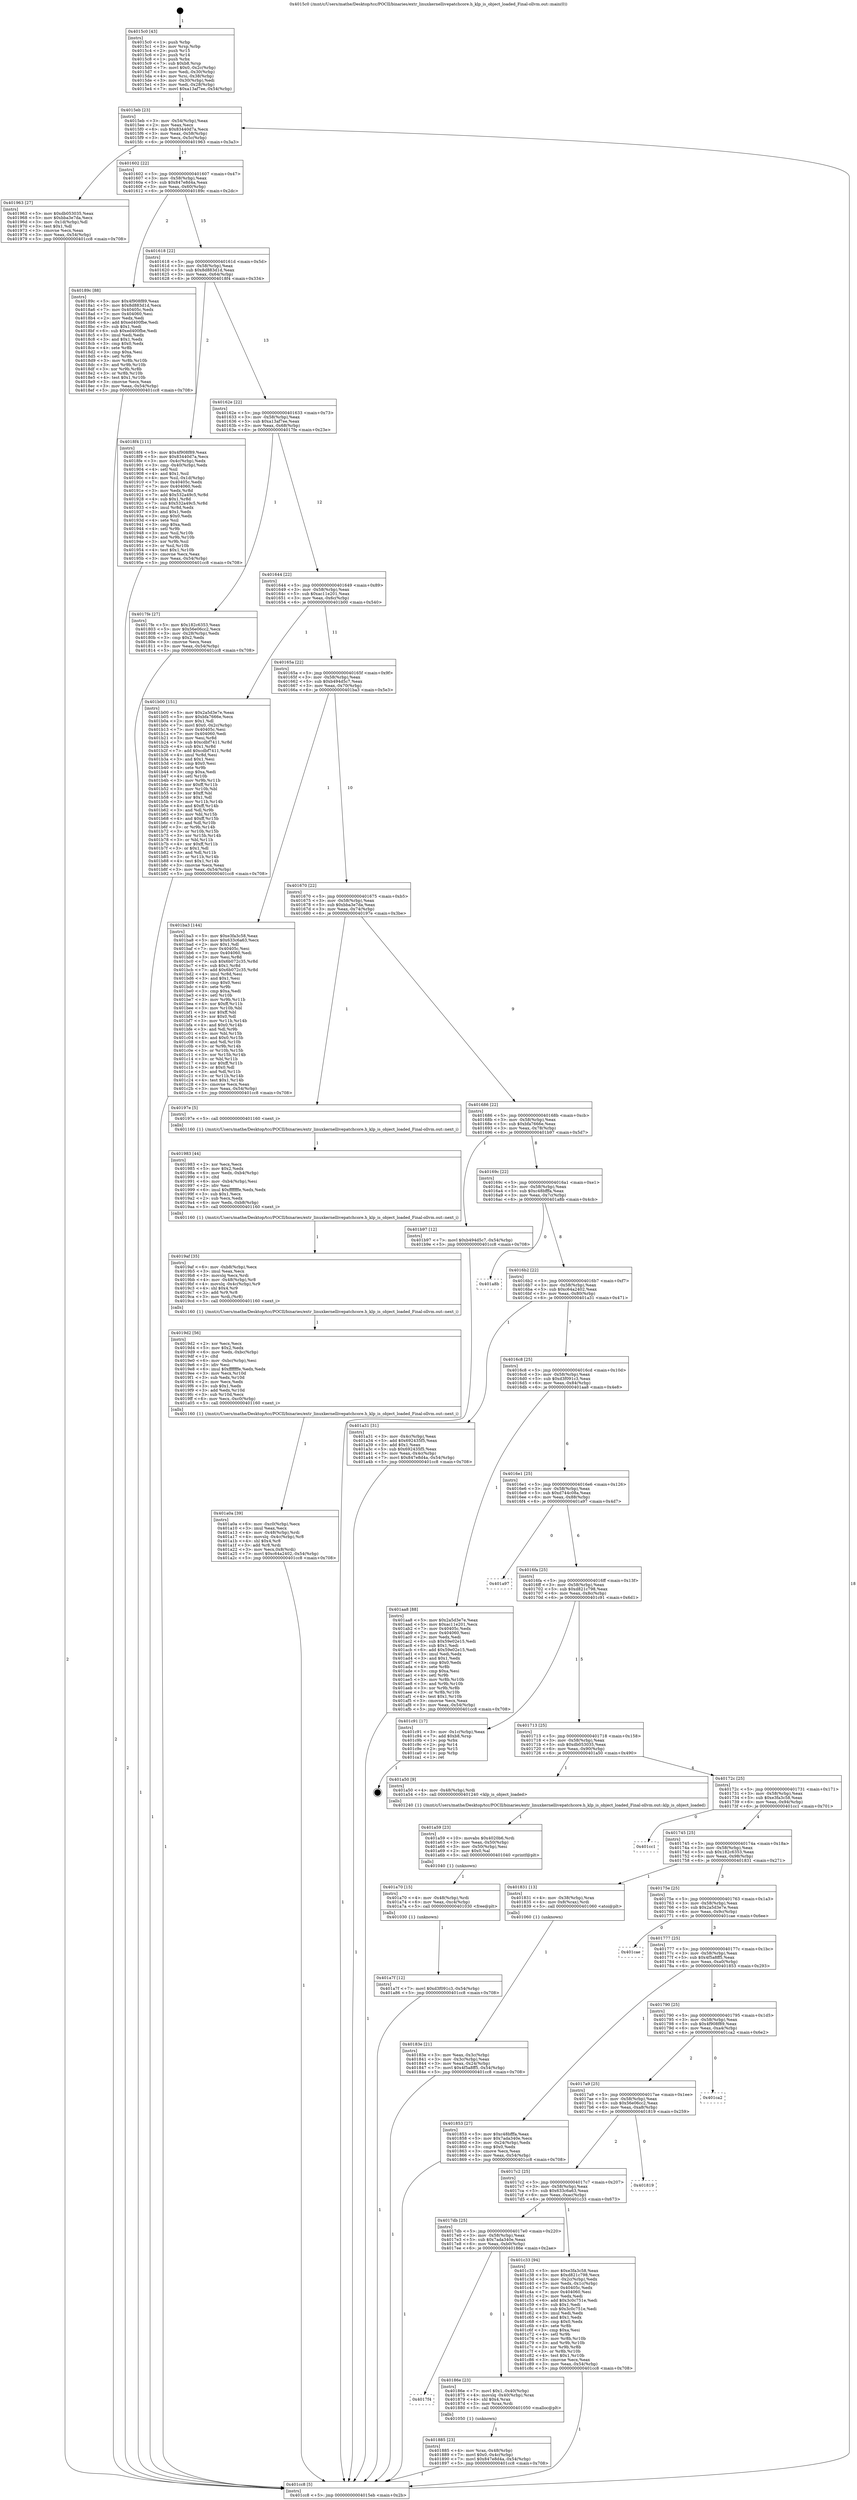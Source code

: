 digraph "0x4015c0" {
  label = "0x4015c0 (/mnt/c/Users/mathe/Desktop/tcc/POCII/binaries/extr_linuxkernellivepatchcore.h_klp_is_object_loaded_Final-ollvm.out::main(0))"
  labelloc = "t"
  node[shape=record]

  Entry [label="",width=0.3,height=0.3,shape=circle,fillcolor=black,style=filled]
  "0x4015eb" [label="{
     0x4015eb [23]\l
     | [instrs]\l
     &nbsp;&nbsp;0x4015eb \<+3\>: mov -0x54(%rbp),%eax\l
     &nbsp;&nbsp;0x4015ee \<+2\>: mov %eax,%ecx\l
     &nbsp;&nbsp;0x4015f0 \<+6\>: sub $0x83440d7a,%ecx\l
     &nbsp;&nbsp;0x4015f6 \<+3\>: mov %eax,-0x58(%rbp)\l
     &nbsp;&nbsp;0x4015f9 \<+3\>: mov %ecx,-0x5c(%rbp)\l
     &nbsp;&nbsp;0x4015fc \<+6\>: je 0000000000401963 \<main+0x3a3\>\l
  }"]
  "0x401963" [label="{
     0x401963 [27]\l
     | [instrs]\l
     &nbsp;&nbsp;0x401963 \<+5\>: mov $0xdb053035,%eax\l
     &nbsp;&nbsp;0x401968 \<+5\>: mov $0xbba3e7da,%ecx\l
     &nbsp;&nbsp;0x40196d \<+3\>: mov -0x1d(%rbp),%dl\l
     &nbsp;&nbsp;0x401970 \<+3\>: test $0x1,%dl\l
     &nbsp;&nbsp;0x401973 \<+3\>: cmovne %ecx,%eax\l
     &nbsp;&nbsp;0x401976 \<+3\>: mov %eax,-0x54(%rbp)\l
     &nbsp;&nbsp;0x401979 \<+5\>: jmp 0000000000401cc8 \<main+0x708\>\l
  }"]
  "0x401602" [label="{
     0x401602 [22]\l
     | [instrs]\l
     &nbsp;&nbsp;0x401602 \<+5\>: jmp 0000000000401607 \<main+0x47\>\l
     &nbsp;&nbsp;0x401607 \<+3\>: mov -0x58(%rbp),%eax\l
     &nbsp;&nbsp;0x40160a \<+5\>: sub $0x847e8d4a,%eax\l
     &nbsp;&nbsp;0x40160f \<+3\>: mov %eax,-0x60(%rbp)\l
     &nbsp;&nbsp;0x401612 \<+6\>: je 000000000040189c \<main+0x2dc\>\l
  }"]
  Exit [label="",width=0.3,height=0.3,shape=circle,fillcolor=black,style=filled,peripheries=2]
  "0x40189c" [label="{
     0x40189c [88]\l
     | [instrs]\l
     &nbsp;&nbsp;0x40189c \<+5\>: mov $0x4f908f89,%eax\l
     &nbsp;&nbsp;0x4018a1 \<+5\>: mov $0x8d883d1d,%ecx\l
     &nbsp;&nbsp;0x4018a6 \<+7\>: mov 0x40405c,%edx\l
     &nbsp;&nbsp;0x4018ad \<+7\>: mov 0x404060,%esi\l
     &nbsp;&nbsp;0x4018b4 \<+2\>: mov %edx,%edi\l
     &nbsp;&nbsp;0x4018b6 \<+6\>: add $0xed400fbe,%edi\l
     &nbsp;&nbsp;0x4018bc \<+3\>: sub $0x1,%edi\l
     &nbsp;&nbsp;0x4018bf \<+6\>: sub $0xed400fbe,%edi\l
     &nbsp;&nbsp;0x4018c5 \<+3\>: imul %edi,%edx\l
     &nbsp;&nbsp;0x4018c8 \<+3\>: and $0x1,%edx\l
     &nbsp;&nbsp;0x4018cb \<+3\>: cmp $0x0,%edx\l
     &nbsp;&nbsp;0x4018ce \<+4\>: sete %r8b\l
     &nbsp;&nbsp;0x4018d2 \<+3\>: cmp $0xa,%esi\l
     &nbsp;&nbsp;0x4018d5 \<+4\>: setl %r9b\l
     &nbsp;&nbsp;0x4018d9 \<+3\>: mov %r8b,%r10b\l
     &nbsp;&nbsp;0x4018dc \<+3\>: and %r9b,%r10b\l
     &nbsp;&nbsp;0x4018df \<+3\>: xor %r9b,%r8b\l
     &nbsp;&nbsp;0x4018e2 \<+3\>: or %r8b,%r10b\l
     &nbsp;&nbsp;0x4018e5 \<+4\>: test $0x1,%r10b\l
     &nbsp;&nbsp;0x4018e9 \<+3\>: cmovne %ecx,%eax\l
     &nbsp;&nbsp;0x4018ec \<+3\>: mov %eax,-0x54(%rbp)\l
     &nbsp;&nbsp;0x4018ef \<+5\>: jmp 0000000000401cc8 \<main+0x708\>\l
  }"]
  "0x401618" [label="{
     0x401618 [22]\l
     | [instrs]\l
     &nbsp;&nbsp;0x401618 \<+5\>: jmp 000000000040161d \<main+0x5d\>\l
     &nbsp;&nbsp;0x40161d \<+3\>: mov -0x58(%rbp),%eax\l
     &nbsp;&nbsp;0x401620 \<+5\>: sub $0x8d883d1d,%eax\l
     &nbsp;&nbsp;0x401625 \<+3\>: mov %eax,-0x64(%rbp)\l
     &nbsp;&nbsp;0x401628 \<+6\>: je 00000000004018f4 \<main+0x334\>\l
  }"]
  "0x401a7f" [label="{
     0x401a7f [12]\l
     | [instrs]\l
     &nbsp;&nbsp;0x401a7f \<+7\>: movl $0xd3f091c3,-0x54(%rbp)\l
     &nbsp;&nbsp;0x401a86 \<+5\>: jmp 0000000000401cc8 \<main+0x708\>\l
  }"]
  "0x4018f4" [label="{
     0x4018f4 [111]\l
     | [instrs]\l
     &nbsp;&nbsp;0x4018f4 \<+5\>: mov $0x4f908f89,%eax\l
     &nbsp;&nbsp;0x4018f9 \<+5\>: mov $0x83440d7a,%ecx\l
     &nbsp;&nbsp;0x4018fe \<+3\>: mov -0x4c(%rbp),%edx\l
     &nbsp;&nbsp;0x401901 \<+3\>: cmp -0x40(%rbp),%edx\l
     &nbsp;&nbsp;0x401904 \<+4\>: setl %sil\l
     &nbsp;&nbsp;0x401908 \<+4\>: and $0x1,%sil\l
     &nbsp;&nbsp;0x40190c \<+4\>: mov %sil,-0x1d(%rbp)\l
     &nbsp;&nbsp;0x401910 \<+7\>: mov 0x40405c,%edx\l
     &nbsp;&nbsp;0x401917 \<+7\>: mov 0x404060,%edi\l
     &nbsp;&nbsp;0x40191e \<+3\>: mov %edx,%r8d\l
     &nbsp;&nbsp;0x401921 \<+7\>: add $0x532a49c5,%r8d\l
     &nbsp;&nbsp;0x401928 \<+4\>: sub $0x1,%r8d\l
     &nbsp;&nbsp;0x40192c \<+7\>: sub $0x532a49c5,%r8d\l
     &nbsp;&nbsp;0x401933 \<+4\>: imul %r8d,%edx\l
     &nbsp;&nbsp;0x401937 \<+3\>: and $0x1,%edx\l
     &nbsp;&nbsp;0x40193a \<+3\>: cmp $0x0,%edx\l
     &nbsp;&nbsp;0x40193d \<+4\>: sete %sil\l
     &nbsp;&nbsp;0x401941 \<+3\>: cmp $0xa,%edi\l
     &nbsp;&nbsp;0x401944 \<+4\>: setl %r9b\l
     &nbsp;&nbsp;0x401948 \<+3\>: mov %sil,%r10b\l
     &nbsp;&nbsp;0x40194b \<+3\>: and %r9b,%r10b\l
     &nbsp;&nbsp;0x40194e \<+3\>: xor %r9b,%sil\l
     &nbsp;&nbsp;0x401951 \<+3\>: or %sil,%r10b\l
     &nbsp;&nbsp;0x401954 \<+4\>: test $0x1,%r10b\l
     &nbsp;&nbsp;0x401958 \<+3\>: cmovne %ecx,%eax\l
     &nbsp;&nbsp;0x40195b \<+3\>: mov %eax,-0x54(%rbp)\l
     &nbsp;&nbsp;0x40195e \<+5\>: jmp 0000000000401cc8 \<main+0x708\>\l
  }"]
  "0x40162e" [label="{
     0x40162e [22]\l
     | [instrs]\l
     &nbsp;&nbsp;0x40162e \<+5\>: jmp 0000000000401633 \<main+0x73\>\l
     &nbsp;&nbsp;0x401633 \<+3\>: mov -0x58(%rbp),%eax\l
     &nbsp;&nbsp;0x401636 \<+5\>: sub $0xa13af7ee,%eax\l
     &nbsp;&nbsp;0x40163b \<+3\>: mov %eax,-0x68(%rbp)\l
     &nbsp;&nbsp;0x40163e \<+6\>: je 00000000004017fe \<main+0x23e\>\l
  }"]
  "0x401a70" [label="{
     0x401a70 [15]\l
     | [instrs]\l
     &nbsp;&nbsp;0x401a70 \<+4\>: mov -0x48(%rbp),%rdi\l
     &nbsp;&nbsp;0x401a74 \<+6\>: mov %eax,-0xc4(%rbp)\l
     &nbsp;&nbsp;0x401a7a \<+5\>: call 0000000000401030 \<free@plt\>\l
     | [calls]\l
     &nbsp;&nbsp;0x401030 \{1\} (unknown)\l
  }"]
  "0x4017fe" [label="{
     0x4017fe [27]\l
     | [instrs]\l
     &nbsp;&nbsp;0x4017fe \<+5\>: mov $0x182c6353,%eax\l
     &nbsp;&nbsp;0x401803 \<+5\>: mov $0x56e06cc2,%ecx\l
     &nbsp;&nbsp;0x401808 \<+3\>: mov -0x28(%rbp),%edx\l
     &nbsp;&nbsp;0x40180b \<+3\>: cmp $0x2,%edx\l
     &nbsp;&nbsp;0x40180e \<+3\>: cmovne %ecx,%eax\l
     &nbsp;&nbsp;0x401811 \<+3\>: mov %eax,-0x54(%rbp)\l
     &nbsp;&nbsp;0x401814 \<+5\>: jmp 0000000000401cc8 \<main+0x708\>\l
  }"]
  "0x401644" [label="{
     0x401644 [22]\l
     | [instrs]\l
     &nbsp;&nbsp;0x401644 \<+5\>: jmp 0000000000401649 \<main+0x89\>\l
     &nbsp;&nbsp;0x401649 \<+3\>: mov -0x58(%rbp),%eax\l
     &nbsp;&nbsp;0x40164c \<+5\>: sub $0xac11e201,%eax\l
     &nbsp;&nbsp;0x401651 \<+3\>: mov %eax,-0x6c(%rbp)\l
     &nbsp;&nbsp;0x401654 \<+6\>: je 0000000000401b00 \<main+0x540\>\l
  }"]
  "0x401cc8" [label="{
     0x401cc8 [5]\l
     | [instrs]\l
     &nbsp;&nbsp;0x401cc8 \<+5\>: jmp 00000000004015eb \<main+0x2b\>\l
  }"]
  "0x4015c0" [label="{
     0x4015c0 [43]\l
     | [instrs]\l
     &nbsp;&nbsp;0x4015c0 \<+1\>: push %rbp\l
     &nbsp;&nbsp;0x4015c1 \<+3\>: mov %rsp,%rbp\l
     &nbsp;&nbsp;0x4015c4 \<+2\>: push %r15\l
     &nbsp;&nbsp;0x4015c6 \<+2\>: push %r14\l
     &nbsp;&nbsp;0x4015c8 \<+1\>: push %rbx\l
     &nbsp;&nbsp;0x4015c9 \<+7\>: sub $0xb8,%rsp\l
     &nbsp;&nbsp;0x4015d0 \<+7\>: movl $0x0,-0x2c(%rbp)\l
     &nbsp;&nbsp;0x4015d7 \<+3\>: mov %edi,-0x30(%rbp)\l
     &nbsp;&nbsp;0x4015da \<+4\>: mov %rsi,-0x38(%rbp)\l
     &nbsp;&nbsp;0x4015de \<+3\>: mov -0x30(%rbp),%edi\l
     &nbsp;&nbsp;0x4015e1 \<+3\>: mov %edi,-0x28(%rbp)\l
     &nbsp;&nbsp;0x4015e4 \<+7\>: movl $0xa13af7ee,-0x54(%rbp)\l
  }"]
  "0x401a59" [label="{
     0x401a59 [23]\l
     | [instrs]\l
     &nbsp;&nbsp;0x401a59 \<+10\>: movabs $0x4020b6,%rdi\l
     &nbsp;&nbsp;0x401a63 \<+3\>: mov %eax,-0x50(%rbp)\l
     &nbsp;&nbsp;0x401a66 \<+3\>: mov -0x50(%rbp),%esi\l
     &nbsp;&nbsp;0x401a69 \<+2\>: mov $0x0,%al\l
     &nbsp;&nbsp;0x401a6b \<+5\>: call 0000000000401040 \<printf@plt\>\l
     | [calls]\l
     &nbsp;&nbsp;0x401040 \{1\} (unknown)\l
  }"]
  "0x401b00" [label="{
     0x401b00 [151]\l
     | [instrs]\l
     &nbsp;&nbsp;0x401b00 \<+5\>: mov $0x2a5d3e7e,%eax\l
     &nbsp;&nbsp;0x401b05 \<+5\>: mov $0xbfa7666e,%ecx\l
     &nbsp;&nbsp;0x401b0a \<+2\>: mov $0x1,%dl\l
     &nbsp;&nbsp;0x401b0c \<+7\>: movl $0x0,-0x2c(%rbp)\l
     &nbsp;&nbsp;0x401b13 \<+7\>: mov 0x40405c,%esi\l
     &nbsp;&nbsp;0x401b1a \<+7\>: mov 0x404060,%edi\l
     &nbsp;&nbsp;0x401b21 \<+3\>: mov %esi,%r8d\l
     &nbsp;&nbsp;0x401b24 \<+7\>: sub $0xcdbf7411,%r8d\l
     &nbsp;&nbsp;0x401b2b \<+4\>: sub $0x1,%r8d\l
     &nbsp;&nbsp;0x401b2f \<+7\>: add $0xcdbf7411,%r8d\l
     &nbsp;&nbsp;0x401b36 \<+4\>: imul %r8d,%esi\l
     &nbsp;&nbsp;0x401b3a \<+3\>: and $0x1,%esi\l
     &nbsp;&nbsp;0x401b3d \<+3\>: cmp $0x0,%esi\l
     &nbsp;&nbsp;0x401b40 \<+4\>: sete %r9b\l
     &nbsp;&nbsp;0x401b44 \<+3\>: cmp $0xa,%edi\l
     &nbsp;&nbsp;0x401b47 \<+4\>: setl %r10b\l
     &nbsp;&nbsp;0x401b4b \<+3\>: mov %r9b,%r11b\l
     &nbsp;&nbsp;0x401b4e \<+4\>: xor $0xff,%r11b\l
     &nbsp;&nbsp;0x401b52 \<+3\>: mov %r10b,%bl\l
     &nbsp;&nbsp;0x401b55 \<+3\>: xor $0xff,%bl\l
     &nbsp;&nbsp;0x401b58 \<+3\>: xor $0x1,%dl\l
     &nbsp;&nbsp;0x401b5b \<+3\>: mov %r11b,%r14b\l
     &nbsp;&nbsp;0x401b5e \<+4\>: and $0xff,%r14b\l
     &nbsp;&nbsp;0x401b62 \<+3\>: and %dl,%r9b\l
     &nbsp;&nbsp;0x401b65 \<+3\>: mov %bl,%r15b\l
     &nbsp;&nbsp;0x401b68 \<+4\>: and $0xff,%r15b\l
     &nbsp;&nbsp;0x401b6c \<+3\>: and %dl,%r10b\l
     &nbsp;&nbsp;0x401b6f \<+3\>: or %r9b,%r14b\l
     &nbsp;&nbsp;0x401b72 \<+3\>: or %r10b,%r15b\l
     &nbsp;&nbsp;0x401b75 \<+3\>: xor %r15b,%r14b\l
     &nbsp;&nbsp;0x401b78 \<+3\>: or %bl,%r11b\l
     &nbsp;&nbsp;0x401b7b \<+4\>: xor $0xff,%r11b\l
     &nbsp;&nbsp;0x401b7f \<+3\>: or $0x1,%dl\l
     &nbsp;&nbsp;0x401b82 \<+3\>: and %dl,%r11b\l
     &nbsp;&nbsp;0x401b85 \<+3\>: or %r11b,%r14b\l
     &nbsp;&nbsp;0x401b88 \<+4\>: test $0x1,%r14b\l
     &nbsp;&nbsp;0x401b8c \<+3\>: cmovne %ecx,%eax\l
     &nbsp;&nbsp;0x401b8f \<+3\>: mov %eax,-0x54(%rbp)\l
     &nbsp;&nbsp;0x401b92 \<+5\>: jmp 0000000000401cc8 \<main+0x708\>\l
  }"]
  "0x40165a" [label="{
     0x40165a [22]\l
     | [instrs]\l
     &nbsp;&nbsp;0x40165a \<+5\>: jmp 000000000040165f \<main+0x9f\>\l
     &nbsp;&nbsp;0x40165f \<+3\>: mov -0x58(%rbp),%eax\l
     &nbsp;&nbsp;0x401662 \<+5\>: sub $0xb494d5c7,%eax\l
     &nbsp;&nbsp;0x401667 \<+3\>: mov %eax,-0x70(%rbp)\l
     &nbsp;&nbsp;0x40166a \<+6\>: je 0000000000401ba3 \<main+0x5e3\>\l
  }"]
  "0x401a0a" [label="{
     0x401a0a [39]\l
     | [instrs]\l
     &nbsp;&nbsp;0x401a0a \<+6\>: mov -0xc0(%rbp),%ecx\l
     &nbsp;&nbsp;0x401a10 \<+3\>: imul %eax,%ecx\l
     &nbsp;&nbsp;0x401a13 \<+4\>: mov -0x48(%rbp),%rdi\l
     &nbsp;&nbsp;0x401a17 \<+4\>: movslq -0x4c(%rbp),%r8\l
     &nbsp;&nbsp;0x401a1b \<+4\>: shl $0x4,%r8\l
     &nbsp;&nbsp;0x401a1f \<+3\>: add %r8,%rdi\l
     &nbsp;&nbsp;0x401a22 \<+3\>: mov %ecx,0x8(%rdi)\l
     &nbsp;&nbsp;0x401a25 \<+7\>: movl $0xc64a2402,-0x54(%rbp)\l
     &nbsp;&nbsp;0x401a2c \<+5\>: jmp 0000000000401cc8 \<main+0x708\>\l
  }"]
  "0x401ba3" [label="{
     0x401ba3 [144]\l
     | [instrs]\l
     &nbsp;&nbsp;0x401ba3 \<+5\>: mov $0xe3fa3c58,%eax\l
     &nbsp;&nbsp;0x401ba8 \<+5\>: mov $0x633c6a63,%ecx\l
     &nbsp;&nbsp;0x401bad \<+2\>: mov $0x1,%dl\l
     &nbsp;&nbsp;0x401baf \<+7\>: mov 0x40405c,%esi\l
     &nbsp;&nbsp;0x401bb6 \<+7\>: mov 0x404060,%edi\l
     &nbsp;&nbsp;0x401bbd \<+3\>: mov %esi,%r8d\l
     &nbsp;&nbsp;0x401bc0 \<+7\>: sub $0x6b072c35,%r8d\l
     &nbsp;&nbsp;0x401bc7 \<+4\>: sub $0x1,%r8d\l
     &nbsp;&nbsp;0x401bcb \<+7\>: add $0x6b072c35,%r8d\l
     &nbsp;&nbsp;0x401bd2 \<+4\>: imul %r8d,%esi\l
     &nbsp;&nbsp;0x401bd6 \<+3\>: and $0x1,%esi\l
     &nbsp;&nbsp;0x401bd9 \<+3\>: cmp $0x0,%esi\l
     &nbsp;&nbsp;0x401bdc \<+4\>: sete %r9b\l
     &nbsp;&nbsp;0x401be0 \<+3\>: cmp $0xa,%edi\l
     &nbsp;&nbsp;0x401be3 \<+4\>: setl %r10b\l
     &nbsp;&nbsp;0x401be7 \<+3\>: mov %r9b,%r11b\l
     &nbsp;&nbsp;0x401bea \<+4\>: xor $0xff,%r11b\l
     &nbsp;&nbsp;0x401bee \<+3\>: mov %r10b,%bl\l
     &nbsp;&nbsp;0x401bf1 \<+3\>: xor $0xff,%bl\l
     &nbsp;&nbsp;0x401bf4 \<+3\>: xor $0x0,%dl\l
     &nbsp;&nbsp;0x401bf7 \<+3\>: mov %r11b,%r14b\l
     &nbsp;&nbsp;0x401bfa \<+4\>: and $0x0,%r14b\l
     &nbsp;&nbsp;0x401bfe \<+3\>: and %dl,%r9b\l
     &nbsp;&nbsp;0x401c01 \<+3\>: mov %bl,%r15b\l
     &nbsp;&nbsp;0x401c04 \<+4\>: and $0x0,%r15b\l
     &nbsp;&nbsp;0x401c08 \<+3\>: and %dl,%r10b\l
     &nbsp;&nbsp;0x401c0b \<+3\>: or %r9b,%r14b\l
     &nbsp;&nbsp;0x401c0e \<+3\>: or %r10b,%r15b\l
     &nbsp;&nbsp;0x401c11 \<+3\>: xor %r15b,%r14b\l
     &nbsp;&nbsp;0x401c14 \<+3\>: or %bl,%r11b\l
     &nbsp;&nbsp;0x401c17 \<+4\>: xor $0xff,%r11b\l
     &nbsp;&nbsp;0x401c1b \<+3\>: or $0x0,%dl\l
     &nbsp;&nbsp;0x401c1e \<+3\>: and %dl,%r11b\l
     &nbsp;&nbsp;0x401c21 \<+3\>: or %r11b,%r14b\l
     &nbsp;&nbsp;0x401c24 \<+4\>: test $0x1,%r14b\l
     &nbsp;&nbsp;0x401c28 \<+3\>: cmovne %ecx,%eax\l
     &nbsp;&nbsp;0x401c2b \<+3\>: mov %eax,-0x54(%rbp)\l
     &nbsp;&nbsp;0x401c2e \<+5\>: jmp 0000000000401cc8 \<main+0x708\>\l
  }"]
  "0x401670" [label="{
     0x401670 [22]\l
     | [instrs]\l
     &nbsp;&nbsp;0x401670 \<+5\>: jmp 0000000000401675 \<main+0xb5\>\l
     &nbsp;&nbsp;0x401675 \<+3\>: mov -0x58(%rbp),%eax\l
     &nbsp;&nbsp;0x401678 \<+5\>: sub $0xbba3e7da,%eax\l
     &nbsp;&nbsp;0x40167d \<+3\>: mov %eax,-0x74(%rbp)\l
     &nbsp;&nbsp;0x401680 \<+6\>: je 000000000040197e \<main+0x3be\>\l
  }"]
  "0x4019d2" [label="{
     0x4019d2 [56]\l
     | [instrs]\l
     &nbsp;&nbsp;0x4019d2 \<+2\>: xor %ecx,%ecx\l
     &nbsp;&nbsp;0x4019d4 \<+5\>: mov $0x2,%edx\l
     &nbsp;&nbsp;0x4019d9 \<+6\>: mov %edx,-0xbc(%rbp)\l
     &nbsp;&nbsp;0x4019df \<+1\>: cltd\l
     &nbsp;&nbsp;0x4019e0 \<+6\>: mov -0xbc(%rbp),%esi\l
     &nbsp;&nbsp;0x4019e6 \<+2\>: idiv %esi\l
     &nbsp;&nbsp;0x4019e8 \<+6\>: imul $0xfffffffe,%edx,%edx\l
     &nbsp;&nbsp;0x4019ee \<+3\>: mov %ecx,%r10d\l
     &nbsp;&nbsp;0x4019f1 \<+3\>: sub %edx,%r10d\l
     &nbsp;&nbsp;0x4019f4 \<+2\>: mov %ecx,%edx\l
     &nbsp;&nbsp;0x4019f6 \<+3\>: sub $0x1,%edx\l
     &nbsp;&nbsp;0x4019f9 \<+3\>: add %edx,%r10d\l
     &nbsp;&nbsp;0x4019fc \<+3\>: sub %r10d,%ecx\l
     &nbsp;&nbsp;0x4019ff \<+6\>: mov %ecx,-0xc0(%rbp)\l
     &nbsp;&nbsp;0x401a05 \<+5\>: call 0000000000401160 \<next_i\>\l
     | [calls]\l
     &nbsp;&nbsp;0x401160 \{1\} (/mnt/c/Users/mathe/Desktop/tcc/POCII/binaries/extr_linuxkernellivepatchcore.h_klp_is_object_loaded_Final-ollvm.out::next_i)\l
  }"]
  "0x40197e" [label="{
     0x40197e [5]\l
     | [instrs]\l
     &nbsp;&nbsp;0x40197e \<+5\>: call 0000000000401160 \<next_i\>\l
     | [calls]\l
     &nbsp;&nbsp;0x401160 \{1\} (/mnt/c/Users/mathe/Desktop/tcc/POCII/binaries/extr_linuxkernellivepatchcore.h_klp_is_object_loaded_Final-ollvm.out::next_i)\l
  }"]
  "0x401686" [label="{
     0x401686 [22]\l
     | [instrs]\l
     &nbsp;&nbsp;0x401686 \<+5\>: jmp 000000000040168b \<main+0xcb\>\l
     &nbsp;&nbsp;0x40168b \<+3\>: mov -0x58(%rbp),%eax\l
     &nbsp;&nbsp;0x40168e \<+5\>: sub $0xbfa7666e,%eax\l
     &nbsp;&nbsp;0x401693 \<+3\>: mov %eax,-0x78(%rbp)\l
     &nbsp;&nbsp;0x401696 \<+6\>: je 0000000000401b97 \<main+0x5d7\>\l
  }"]
  "0x4019af" [label="{
     0x4019af [35]\l
     | [instrs]\l
     &nbsp;&nbsp;0x4019af \<+6\>: mov -0xb8(%rbp),%ecx\l
     &nbsp;&nbsp;0x4019b5 \<+3\>: imul %eax,%ecx\l
     &nbsp;&nbsp;0x4019b8 \<+3\>: movslq %ecx,%rdi\l
     &nbsp;&nbsp;0x4019bb \<+4\>: mov -0x48(%rbp),%r8\l
     &nbsp;&nbsp;0x4019bf \<+4\>: movslq -0x4c(%rbp),%r9\l
     &nbsp;&nbsp;0x4019c3 \<+4\>: shl $0x4,%r9\l
     &nbsp;&nbsp;0x4019c7 \<+3\>: add %r9,%r8\l
     &nbsp;&nbsp;0x4019ca \<+3\>: mov %rdi,(%r8)\l
     &nbsp;&nbsp;0x4019cd \<+5\>: call 0000000000401160 \<next_i\>\l
     | [calls]\l
     &nbsp;&nbsp;0x401160 \{1\} (/mnt/c/Users/mathe/Desktop/tcc/POCII/binaries/extr_linuxkernellivepatchcore.h_klp_is_object_loaded_Final-ollvm.out::next_i)\l
  }"]
  "0x401b97" [label="{
     0x401b97 [12]\l
     | [instrs]\l
     &nbsp;&nbsp;0x401b97 \<+7\>: movl $0xb494d5c7,-0x54(%rbp)\l
     &nbsp;&nbsp;0x401b9e \<+5\>: jmp 0000000000401cc8 \<main+0x708\>\l
  }"]
  "0x40169c" [label="{
     0x40169c [22]\l
     | [instrs]\l
     &nbsp;&nbsp;0x40169c \<+5\>: jmp 00000000004016a1 \<main+0xe1\>\l
     &nbsp;&nbsp;0x4016a1 \<+3\>: mov -0x58(%rbp),%eax\l
     &nbsp;&nbsp;0x4016a4 \<+5\>: sub $0xc48bfffa,%eax\l
     &nbsp;&nbsp;0x4016a9 \<+3\>: mov %eax,-0x7c(%rbp)\l
     &nbsp;&nbsp;0x4016ac \<+6\>: je 0000000000401a8b \<main+0x4cb\>\l
  }"]
  "0x401983" [label="{
     0x401983 [44]\l
     | [instrs]\l
     &nbsp;&nbsp;0x401983 \<+2\>: xor %ecx,%ecx\l
     &nbsp;&nbsp;0x401985 \<+5\>: mov $0x2,%edx\l
     &nbsp;&nbsp;0x40198a \<+6\>: mov %edx,-0xb4(%rbp)\l
     &nbsp;&nbsp;0x401990 \<+1\>: cltd\l
     &nbsp;&nbsp;0x401991 \<+6\>: mov -0xb4(%rbp),%esi\l
     &nbsp;&nbsp;0x401997 \<+2\>: idiv %esi\l
     &nbsp;&nbsp;0x401999 \<+6\>: imul $0xfffffffe,%edx,%edx\l
     &nbsp;&nbsp;0x40199f \<+3\>: sub $0x1,%ecx\l
     &nbsp;&nbsp;0x4019a2 \<+2\>: sub %ecx,%edx\l
     &nbsp;&nbsp;0x4019a4 \<+6\>: mov %edx,-0xb8(%rbp)\l
     &nbsp;&nbsp;0x4019aa \<+5\>: call 0000000000401160 \<next_i\>\l
     | [calls]\l
     &nbsp;&nbsp;0x401160 \{1\} (/mnt/c/Users/mathe/Desktop/tcc/POCII/binaries/extr_linuxkernellivepatchcore.h_klp_is_object_loaded_Final-ollvm.out::next_i)\l
  }"]
  "0x401a8b" [label="{
     0x401a8b\l
  }", style=dashed]
  "0x4016b2" [label="{
     0x4016b2 [22]\l
     | [instrs]\l
     &nbsp;&nbsp;0x4016b2 \<+5\>: jmp 00000000004016b7 \<main+0xf7\>\l
     &nbsp;&nbsp;0x4016b7 \<+3\>: mov -0x58(%rbp),%eax\l
     &nbsp;&nbsp;0x4016ba \<+5\>: sub $0xc64a2402,%eax\l
     &nbsp;&nbsp;0x4016bf \<+3\>: mov %eax,-0x80(%rbp)\l
     &nbsp;&nbsp;0x4016c2 \<+6\>: je 0000000000401a31 \<main+0x471\>\l
  }"]
  "0x401885" [label="{
     0x401885 [23]\l
     | [instrs]\l
     &nbsp;&nbsp;0x401885 \<+4\>: mov %rax,-0x48(%rbp)\l
     &nbsp;&nbsp;0x401889 \<+7\>: movl $0x0,-0x4c(%rbp)\l
     &nbsp;&nbsp;0x401890 \<+7\>: movl $0x847e8d4a,-0x54(%rbp)\l
     &nbsp;&nbsp;0x401897 \<+5\>: jmp 0000000000401cc8 \<main+0x708\>\l
  }"]
  "0x401a31" [label="{
     0x401a31 [31]\l
     | [instrs]\l
     &nbsp;&nbsp;0x401a31 \<+3\>: mov -0x4c(%rbp),%eax\l
     &nbsp;&nbsp;0x401a34 \<+5\>: add $0x692435f5,%eax\l
     &nbsp;&nbsp;0x401a39 \<+3\>: add $0x1,%eax\l
     &nbsp;&nbsp;0x401a3c \<+5\>: sub $0x692435f5,%eax\l
     &nbsp;&nbsp;0x401a41 \<+3\>: mov %eax,-0x4c(%rbp)\l
     &nbsp;&nbsp;0x401a44 \<+7\>: movl $0x847e8d4a,-0x54(%rbp)\l
     &nbsp;&nbsp;0x401a4b \<+5\>: jmp 0000000000401cc8 \<main+0x708\>\l
  }"]
  "0x4016c8" [label="{
     0x4016c8 [25]\l
     | [instrs]\l
     &nbsp;&nbsp;0x4016c8 \<+5\>: jmp 00000000004016cd \<main+0x10d\>\l
     &nbsp;&nbsp;0x4016cd \<+3\>: mov -0x58(%rbp),%eax\l
     &nbsp;&nbsp;0x4016d0 \<+5\>: sub $0xd3f091c3,%eax\l
     &nbsp;&nbsp;0x4016d5 \<+6\>: mov %eax,-0x84(%rbp)\l
     &nbsp;&nbsp;0x4016db \<+6\>: je 0000000000401aa8 \<main+0x4e8\>\l
  }"]
  "0x4017f4" [label="{
     0x4017f4\l
  }", style=dashed]
  "0x401aa8" [label="{
     0x401aa8 [88]\l
     | [instrs]\l
     &nbsp;&nbsp;0x401aa8 \<+5\>: mov $0x2a5d3e7e,%eax\l
     &nbsp;&nbsp;0x401aad \<+5\>: mov $0xac11e201,%ecx\l
     &nbsp;&nbsp;0x401ab2 \<+7\>: mov 0x40405c,%edx\l
     &nbsp;&nbsp;0x401ab9 \<+7\>: mov 0x404060,%esi\l
     &nbsp;&nbsp;0x401ac0 \<+2\>: mov %edx,%edi\l
     &nbsp;&nbsp;0x401ac2 \<+6\>: sub $0x59e02e15,%edi\l
     &nbsp;&nbsp;0x401ac8 \<+3\>: sub $0x1,%edi\l
     &nbsp;&nbsp;0x401acb \<+6\>: add $0x59e02e15,%edi\l
     &nbsp;&nbsp;0x401ad1 \<+3\>: imul %edi,%edx\l
     &nbsp;&nbsp;0x401ad4 \<+3\>: and $0x1,%edx\l
     &nbsp;&nbsp;0x401ad7 \<+3\>: cmp $0x0,%edx\l
     &nbsp;&nbsp;0x401ada \<+4\>: sete %r8b\l
     &nbsp;&nbsp;0x401ade \<+3\>: cmp $0xa,%esi\l
     &nbsp;&nbsp;0x401ae1 \<+4\>: setl %r9b\l
     &nbsp;&nbsp;0x401ae5 \<+3\>: mov %r8b,%r10b\l
     &nbsp;&nbsp;0x401ae8 \<+3\>: and %r9b,%r10b\l
     &nbsp;&nbsp;0x401aeb \<+3\>: xor %r9b,%r8b\l
     &nbsp;&nbsp;0x401aee \<+3\>: or %r8b,%r10b\l
     &nbsp;&nbsp;0x401af1 \<+4\>: test $0x1,%r10b\l
     &nbsp;&nbsp;0x401af5 \<+3\>: cmovne %ecx,%eax\l
     &nbsp;&nbsp;0x401af8 \<+3\>: mov %eax,-0x54(%rbp)\l
     &nbsp;&nbsp;0x401afb \<+5\>: jmp 0000000000401cc8 \<main+0x708\>\l
  }"]
  "0x4016e1" [label="{
     0x4016e1 [25]\l
     | [instrs]\l
     &nbsp;&nbsp;0x4016e1 \<+5\>: jmp 00000000004016e6 \<main+0x126\>\l
     &nbsp;&nbsp;0x4016e6 \<+3\>: mov -0x58(%rbp),%eax\l
     &nbsp;&nbsp;0x4016e9 \<+5\>: sub $0xd744c08a,%eax\l
     &nbsp;&nbsp;0x4016ee \<+6\>: mov %eax,-0x88(%rbp)\l
     &nbsp;&nbsp;0x4016f4 \<+6\>: je 0000000000401a97 \<main+0x4d7\>\l
  }"]
  "0x40186e" [label="{
     0x40186e [23]\l
     | [instrs]\l
     &nbsp;&nbsp;0x40186e \<+7\>: movl $0x1,-0x40(%rbp)\l
     &nbsp;&nbsp;0x401875 \<+4\>: movslq -0x40(%rbp),%rax\l
     &nbsp;&nbsp;0x401879 \<+4\>: shl $0x4,%rax\l
     &nbsp;&nbsp;0x40187d \<+3\>: mov %rax,%rdi\l
     &nbsp;&nbsp;0x401880 \<+5\>: call 0000000000401050 \<malloc@plt\>\l
     | [calls]\l
     &nbsp;&nbsp;0x401050 \{1\} (unknown)\l
  }"]
  "0x401a97" [label="{
     0x401a97\l
  }", style=dashed]
  "0x4016fa" [label="{
     0x4016fa [25]\l
     | [instrs]\l
     &nbsp;&nbsp;0x4016fa \<+5\>: jmp 00000000004016ff \<main+0x13f\>\l
     &nbsp;&nbsp;0x4016ff \<+3\>: mov -0x58(%rbp),%eax\l
     &nbsp;&nbsp;0x401702 \<+5\>: sub $0xd821c798,%eax\l
     &nbsp;&nbsp;0x401707 \<+6\>: mov %eax,-0x8c(%rbp)\l
     &nbsp;&nbsp;0x40170d \<+6\>: je 0000000000401c91 \<main+0x6d1\>\l
  }"]
  "0x4017db" [label="{
     0x4017db [25]\l
     | [instrs]\l
     &nbsp;&nbsp;0x4017db \<+5\>: jmp 00000000004017e0 \<main+0x220\>\l
     &nbsp;&nbsp;0x4017e0 \<+3\>: mov -0x58(%rbp),%eax\l
     &nbsp;&nbsp;0x4017e3 \<+5\>: sub $0x7ada340e,%eax\l
     &nbsp;&nbsp;0x4017e8 \<+6\>: mov %eax,-0xb0(%rbp)\l
     &nbsp;&nbsp;0x4017ee \<+6\>: je 000000000040186e \<main+0x2ae\>\l
  }"]
  "0x401c91" [label="{
     0x401c91 [17]\l
     | [instrs]\l
     &nbsp;&nbsp;0x401c91 \<+3\>: mov -0x1c(%rbp),%eax\l
     &nbsp;&nbsp;0x401c94 \<+7\>: add $0xb8,%rsp\l
     &nbsp;&nbsp;0x401c9b \<+1\>: pop %rbx\l
     &nbsp;&nbsp;0x401c9c \<+2\>: pop %r14\l
     &nbsp;&nbsp;0x401c9e \<+2\>: pop %r15\l
     &nbsp;&nbsp;0x401ca0 \<+1\>: pop %rbp\l
     &nbsp;&nbsp;0x401ca1 \<+1\>: ret\l
  }"]
  "0x401713" [label="{
     0x401713 [25]\l
     | [instrs]\l
     &nbsp;&nbsp;0x401713 \<+5\>: jmp 0000000000401718 \<main+0x158\>\l
     &nbsp;&nbsp;0x401718 \<+3\>: mov -0x58(%rbp),%eax\l
     &nbsp;&nbsp;0x40171b \<+5\>: sub $0xdb053035,%eax\l
     &nbsp;&nbsp;0x401720 \<+6\>: mov %eax,-0x90(%rbp)\l
     &nbsp;&nbsp;0x401726 \<+6\>: je 0000000000401a50 \<main+0x490\>\l
  }"]
  "0x401c33" [label="{
     0x401c33 [94]\l
     | [instrs]\l
     &nbsp;&nbsp;0x401c33 \<+5\>: mov $0xe3fa3c58,%eax\l
     &nbsp;&nbsp;0x401c38 \<+5\>: mov $0xd821c798,%ecx\l
     &nbsp;&nbsp;0x401c3d \<+3\>: mov -0x2c(%rbp),%edx\l
     &nbsp;&nbsp;0x401c40 \<+3\>: mov %edx,-0x1c(%rbp)\l
     &nbsp;&nbsp;0x401c43 \<+7\>: mov 0x40405c,%edx\l
     &nbsp;&nbsp;0x401c4a \<+7\>: mov 0x404060,%esi\l
     &nbsp;&nbsp;0x401c51 \<+2\>: mov %edx,%edi\l
     &nbsp;&nbsp;0x401c53 \<+6\>: add $0x3c0c751e,%edi\l
     &nbsp;&nbsp;0x401c59 \<+3\>: sub $0x1,%edi\l
     &nbsp;&nbsp;0x401c5c \<+6\>: sub $0x3c0c751e,%edi\l
     &nbsp;&nbsp;0x401c62 \<+3\>: imul %edi,%edx\l
     &nbsp;&nbsp;0x401c65 \<+3\>: and $0x1,%edx\l
     &nbsp;&nbsp;0x401c68 \<+3\>: cmp $0x0,%edx\l
     &nbsp;&nbsp;0x401c6b \<+4\>: sete %r8b\l
     &nbsp;&nbsp;0x401c6f \<+3\>: cmp $0xa,%esi\l
     &nbsp;&nbsp;0x401c72 \<+4\>: setl %r9b\l
     &nbsp;&nbsp;0x401c76 \<+3\>: mov %r8b,%r10b\l
     &nbsp;&nbsp;0x401c79 \<+3\>: and %r9b,%r10b\l
     &nbsp;&nbsp;0x401c7c \<+3\>: xor %r9b,%r8b\l
     &nbsp;&nbsp;0x401c7f \<+3\>: or %r8b,%r10b\l
     &nbsp;&nbsp;0x401c82 \<+4\>: test $0x1,%r10b\l
     &nbsp;&nbsp;0x401c86 \<+3\>: cmovne %ecx,%eax\l
     &nbsp;&nbsp;0x401c89 \<+3\>: mov %eax,-0x54(%rbp)\l
     &nbsp;&nbsp;0x401c8c \<+5\>: jmp 0000000000401cc8 \<main+0x708\>\l
  }"]
  "0x401a50" [label="{
     0x401a50 [9]\l
     | [instrs]\l
     &nbsp;&nbsp;0x401a50 \<+4\>: mov -0x48(%rbp),%rdi\l
     &nbsp;&nbsp;0x401a54 \<+5\>: call 0000000000401240 \<klp_is_object_loaded\>\l
     | [calls]\l
     &nbsp;&nbsp;0x401240 \{1\} (/mnt/c/Users/mathe/Desktop/tcc/POCII/binaries/extr_linuxkernellivepatchcore.h_klp_is_object_loaded_Final-ollvm.out::klp_is_object_loaded)\l
  }"]
  "0x40172c" [label="{
     0x40172c [25]\l
     | [instrs]\l
     &nbsp;&nbsp;0x40172c \<+5\>: jmp 0000000000401731 \<main+0x171\>\l
     &nbsp;&nbsp;0x401731 \<+3\>: mov -0x58(%rbp),%eax\l
     &nbsp;&nbsp;0x401734 \<+5\>: sub $0xe3fa3c58,%eax\l
     &nbsp;&nbsp;0x401739 \<+6\>: mov %eax,-0x94(%rbp)\l
     &nbsp;&nbsp;0x40173f \<+6\>: je 0000000000401cc1 \<main+0x701\>\l
  }"]
  "0x4017c2" [label="{
     0x4017c2 [25]\l
     | [instrs]\l
     &nbsp;&nbsp;0x4017c2 \<+5\>: jmp 00000000004017c7 \<main+0x207\>\l
     &nbsp;&nbsp;0x4017c7 \<+3\>: mov -0x58(%rbp),%eax\l
     &nbsp;&nbsp;0x4017ca \<+5\>: sub $0x633c6a63,%eax\l
     &nbsp;&nbsp;0x4017cf \<+6\>: mov %eax,-0xac(%rbp)\l
     &nbsp;&nbsp;0x4017d5 \<+6\>: je 0000000000401c33 \<main+0x673\>\l
  }"]
  "0x401cc1" [label="{
     0x401cc1\l
  }", style=dashed]
  "0x401745" [label="{
     0x401745 [25]\l
     | [instrs]\l
     &nbsp;&nbsp;0x401745 \<+5\>: jmp 000000000040174a \<main+0x18a\>\l
     &nbsp;&nbsp;0x40174a \<+3\>: mov -0x58(%rbp),%eax\l
     &nbsp;&nbsp;0x40174d \<+5\>: sub $0x182c6353,%eax\l
     &nbsp;&nbsp;0x401752 \<+6\>: mov %eax,-0x98(%rbp)\l
     &nbsp;&nbsp;0x401758 \<+6\>: je 0000000000401831 \<main+0x271\>\l
  }"]
  "0x401819" [label="{
     0x401819\l
  }", style=dashed]
  "0x401831" [label="{
     0x401831 [13]\l
     | [instrs]\l
     &nbsp;&nbsp;0x401831 \<+4\>: mov -0x38(%rbp),%rax\l
     &nbsp;&nbsp;0x401835 \<+4\>: mov 0x8(%rax),%rdi\l
     &nbsp;&nbsp;0x401839 \<+5\>: call 0000000000401060 \<atoi@plt\>\l
     | [calls]\l
     &nbsp;&nbsp;0x401060 \{1\} (unknown)\l
  }"]
  "0x40175e" [label="{
     0x40175e [25]\l
     | [instrs]\l
     &nbsp;&nbsp;0x40175e \<+5\>: jmp 0000000000401763 \<main+0x1a3\>\l
     &nbsp;&nbsp;0x401763 \<+3\>: mov -0x58(%rbp),%eax\l
     &nbsp;&nbsp;0x401766 \<+5\>: sub $0x2a5d3e7e,%eax\l
     &nbsp;&nbsp;0x40176b \<+6\>: mov %eax,-0x9c(%rbp)\l
     &nbsp;&nbsp;0x401771 \<+6\>: je 0000000000401cae \<main+0x6ee\>\l
  }"]
  "0x40183e" [label="{
     0x40183e [21]\l
     | [instrs]\l
     &nbsp;&nbsp;0x40183e \<+3\>: mov %eax,-0x3c(%rbp)\l
     &nbsp;&nbsp;0x401841 \<+3\>: mov -0x3c(%rbp),%eax\l
     &nbsp;&nbsp;0x401844 \<+3\>: mov %eax,-0x24(%rbp)\l
     &nbsp;&nbsp;0x401847 \<+7\>: movl $0x4f5a8ff5,-0x54(%rbp)\l
     &nbsp;&nbsp;0x40184e \<+5\>: jmp 0000000000401cc8 \<main+0x708\>\l
  }"]
  "0x4017a9" [label="{
     0x4017a9 [25]\l
     | [instrs]\l
     &nbsp;&nbsp;0x4017a9 \<+5\>: jmp 00000000004017ae \<main+0x1ee\>\l
     &nbsp;&nbsp;0x4017ae \<+3\>: mov -0x58(%rbp),%eax\l
     &nbsp;&nbsp;0x4017b1 \<+5\>: sub $0x56e06cc2,%eax\l
     &nbsp;&nbsp;0x4017b6 \<+6\>: mov %eax,-0xa8(%rbp)\l
     &nbsp;&nbsp;0x4017bc \<+6\>: je 0000000000401819 \<main+0x259\>\l
  }"]
  "0x401cae" [label="{
     0x401cae\l
  }", style=dashed]
  "0x401777" [label="{
     0x401777 [25]\l
     | [instrs]\l
     &nbsp;&nbsp;0x401777 \<+5\>: jmp 000000000040177c \<main+0x1bc\>\l
     &nbsp;&nbsp;0x40177c \<+3\>: mov -0x58(%rbp),%eax\l
     &nbsp;&nbsp;0x40177f \<+5\>: sub $0x4f5a8ff5,%eax\l
     &nbsp;&nbsp;0x401784 \<+6\>: mov %eax,-0xa0(%rbp)\l
     &nbsp;&nbsp;0x40178a \<+6\>: je 0000000000401853 \<main+0x293\>\l
  }"]
  "0x401ca2" [label="{
     0x401ca2\l
  }", style=dashed]
  "0x401853" [label="{
     0x401853 [27]\l
     | [instrs]\l
     &nbsp;&nbsp;0x401853 \<+5\>: mov $0xc48bfffa,%eax\l
     &nbsp;&nbsp;0x401858 \<+5\>: mov $0x7ada340e,%ecx\l
     &nbsp;&nbsp;0x40185d \<+3\>: mov -0x24(%rbp),%edx\l
     &nbsp;&nbsp;0x401860 \<+3\>: cmp $0x0,%edx\l
     &nbsp;&nbsp;0x401863 \<+3\>: cmove %ecx,%eax\l
     &nbsp;&nbsp;0x401866 \<+3\>: mov %eax,-0x54(%rbp)\l
     &nbsp;&nbsp;0x401869 \<+5\>: jmp 0000000000401cc8 \<main+0x708\>\l
  }"]
  "0x401790" [label="{
     0x401790 [25]\l
     | [instrs]\l
     &nbsp;&nbsp;0x401790 \<+5\>: jmp 0000000000401795 \<main+0x1d5\>\l
     &nbsp;&nbsp;0x401795 \<+3\>: mov -0x58(%rbp),%eax\l
     &nbsp;&nbsp;0x401798 \<+5\>: sub $0x4f908f89,%eax\l
     &nbsp;&nbsp;0x40179d \<+6\>: mov %eax,-0xa4(%rbp)\l
     &nbsp;&nbsp;0x4017a3 \<+6\>: je 0000000000401ca2 \<main+0x6e2\>\l
  }"]
  Entry -> "0x4015c0" [label=" 1"]
  "0x4015eb" -> "0x401963" [label=" 2"]
  "0x4015eb" -> "0x401602" [label=" 17"]
  "0x401c91" -> Exit [label=" 1"]
  "0x401602" -> "0x40189c" [label=" 2"]
  "0x401602" -> "0x401618" [label=" 15"]
  "0x401c33" -> "0x401cc8" [label=" 1"]
  "0x401618" -> "0x4018f4" [label=" 2"]
  "0x401618" -> "0x40162e" [label=" 13"]
  "0x401ba3" -> "0x401cc8" [label=" 1"]
  "0x40162e" -> "0x4017fe" [label=" 1"]
  "0x40162e" -> "0x401644" [label=" 12"]
  "0x4017fe" -> "0x401cc8" [label=" 1"]
  "0x4015c0" -> "0x4015eb" [label=" 1"]
  "0x401cc8" -> "0x4015eb" [label=" 18"]
  "0x401b97" -> "0x401cc8" [label=" 1"]
  "0x401644" -> "0x401b00" [label=" 1"]
  "0x401644" -> "0x40165a" [label=" 11"]
  "0x401b00" -> "0x401cc8" [label=" 1"]
  "0x40165a" -> "0x401ba3" [label=" 1"]
  "0x40165a" -> "0x401670" [label=" 10"]
  "0x401aa8" -> "0x401cc8" [label=" 1"]
  "0x401670" -> "0x40197e" [label=" 1"]
  "0x401670" -> "0x401686" [label=" 9"]
  "0x401a7f" -> "0x401cc8" [label=" 1"]
  "0x401686" -> "0x401b97" [label=" 1"]
  "0x401686" -> "0x40169c" [label=" 8"]
  "0x401a70" -> "0x401a7f" [label=" 1"]
  "0x40169c" -> "0x401a8b" [label=" 0"]
  "0x40169c" -> "0x4016b2" [label=" 8"]
  "0x401a59" -> "0x401a70" [label=" 1"]
  "0x4016b2" -> "0x401a31" [label=" 1"]
  "0x4016b2" -> "0x4016c8" [label=" 7"]
  "0x401a50" -> "0x401a59" [label=" 1"]
  "0x4016c8" -> "0x401aa8" [label=" 1"]
  "0x4016c8" -> "0x4016e1" [label=" 6"]
  "0x401a31" -> "0x401cc8" [label=" 1"]
  "0x4016e1" -> "0x401a97" [label=" 0"]
  "0x4016e1" -> "0x4016fa" [label=" 6"]
  "0x401a0a" -> "0x401cc8" [label=" 1"]
  "0x4016fa" -> "0x401c91" [label=" 1"]
  "0x4016fa" -> "0x401713" [label=" 5"]
  "0x4019af" -> "0x4019d2" [label=" 1"]
  "0x401713" -> "0x401a50" [label=" 1"]
  "0x401713" -> "0x40172c" [label=" 4"]
  "0x401983" -> "0x4019af" [label=" 1"]
  "0x40172c" -> "0x401cc1" [label=" 0"]
  "0x40172c" -> "0x401745" [label=" 4"]
  "0x401963" -> "0x401cc8" [label=" 2"]
  "0x401745" -> "0x401831" [label=" 1"]
  "0x401745" -> "0x40175e" [label=" 3"]
  "0x401831" -> "0x40183e" [label=" 1"]
  "0x40183e" -> "0x401cc8" [label=" 1"]
  "0x4018f4" -> "0x401cc8" [label=" 2"]
  "0x40175e" -> "0x401cae" [label=" 0"]
  "0x40175e" -> "0x401777" [label=" 3"]
  "0x401885" -> "0x401cc8" [label=" 1"]
  "0x401777" -> "0x401853" [label=" 1"]
  "0x401777" -> "0x401790" [label=" 2"]
  "0x401853" -> "0x401cc8" [label=" 1"]
  "0x40186e" -> "0x401885" [label=" 1"]
  "0x401790" -> "0x401ca2" [label=" 0"]
  "0x401790" -> "0x4017a9" [label=" 2"]
  "0x40189c" -> "0x401cc8" [label=" 2"]
  "0x4017a9" -> "0x401819" [label=" 0"]
  "0x4017a9" -> "0x4017c2" [label=" 2"]
  "0x40197e" -> "0x401983" [label=" 1"]
  "0x4017c2" -> "0x401c33" [label=" 1"]
  "0x4017c2" -> "0x4017db" [label=" 1"]
  "0x4019d2" -> "0x401a0a" [label=" 1"]
  "0x4017db" -> "0x40186e" [label=" 1"]
  "0x4017db" -> "0x4017f4" [label=" 0"]
}
